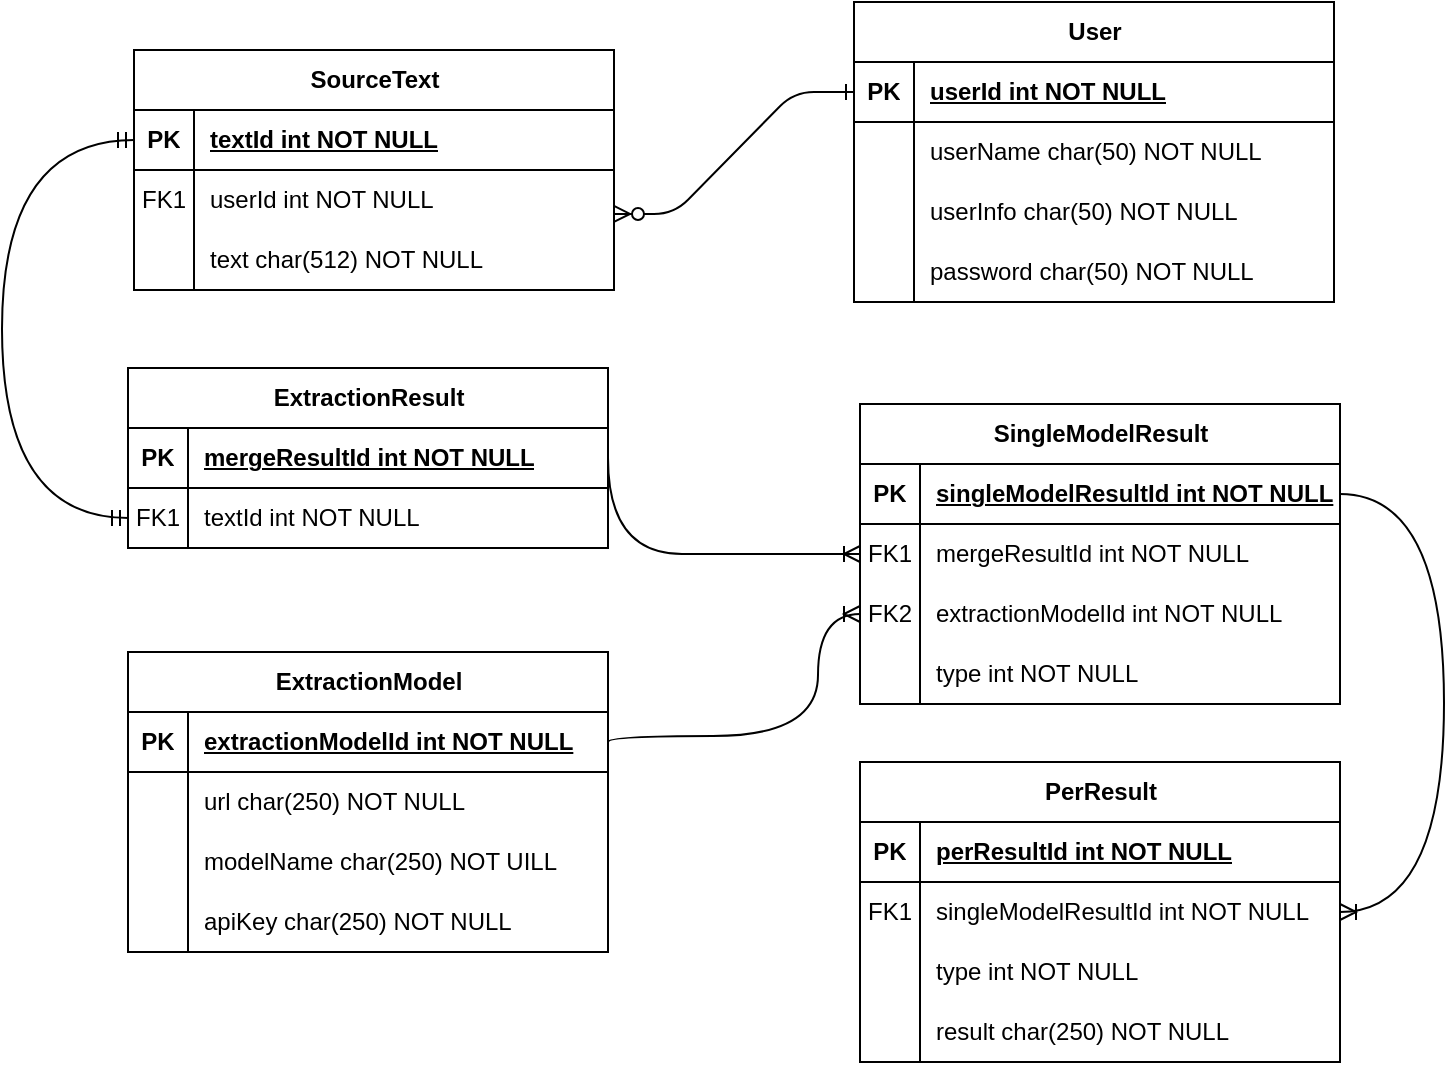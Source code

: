 <mxfile version="23.1.7" type="github">
  <diagram id="R2lEEEUBdFMjLlhIrx00" name="Page-1">
    <mxGraphModel dx="954" dy="240" grid="0" gridSize="10" guides="1" tooltips="1" connect="1" arrows="1" fold="1" page="0" pageScale="1" pageWidth="850" pageHeight="1100" math="0" shadow="0" extFonts="Permanent Marker^https://fonts.googleapis.com/css?family=Permanent+Marker">
      <root>
        <mxCell id="0" />
        <mxCell id="1" parent="0" />
        <mxCell id="FPrYflJ5EFvJqiZccxG8-12" value="User" style="shape=table;startSize=30;container=1;collapsible=1;childLayout=tableLayout;fixedRows=1;rowLines=0;fontStyle=1;align=center;resizeLast=1;html=1;" vertex="1" parent="1">
          <mxGeometry x="557" y="519" width="240" height="150" as="geometry">
            <mxRectangle x="260" y="420" width="70" height="30" as="alternateBounds" />
          </mxGeometry>
        </mxCell>
        <mxCell id="FPrYflJ5EFvJqiZccxG8-13" value="" style="shape=tableRow;horizontal=0;startSize=0;swimlaneHead=0;swimlaneBody=0;fillColor=none;collapsible=0;dropTarget=0;points=[[0,0.5],[1,0.5]];portConstraint=eastwest;top=0;left=0;right=0;bottom=1;" vertex="1" parent="FPrYflJ5EFvJqiZccxG8-12">
          <mxGeometry y="30" width="240" height="30" as="geometry" />
        </mxCell>
        <mxCell id="FPrYflJ5EFvJqiZccxG8-14" value="PK" style="shape=partialRectangle;connectable=0;fillColor=none;top=0;left=0;bottom=0;right=0;fontStyle=1;overflow=hidden;whiteSpace=wrap;html=1;" vertex="1" parent="FPrYflJ5EFvJqiZccxG8-13">
          <mxGeometry width="30" height="30" as="geometry">
            <mxRectangle width="30" height="30" as="alternateBounds" />
          </mxGeometry>
        </mxCell>
        <mxCell id="FPrYflJ5EFvJqiZccxG8-15" value="userId int NOT NULL" style="shape=partialRectangle;connectable=0;fillColor=none;top=0;left=0;bottom=0;right=0;align=left;spacingLeft=6;fontStyle=5;overflow=hidden;whiteSpace=wrap;html=1;" vertex="1" parent="FPrYflJ5EFvJqiZccxG8-13">
          <mxGeometry x="30" width="210" height="30" as="geometry">
            <mxRectangle width="210" height="30" as="alternateBounds" />
          </mxGeometry>
        </mxCell>
        <mxCell id="FPrYflJ5EFvJqiZccxG8-16" value="" style="shape=tableRow;horizontal=0;startSize=0;swimlaneHead=0;swimlaneBody=0;fillColor=none;collapsible=0;dropTarget=0;points=[[0,0.5],[1,0.5]];portConstraint=eastwest;top=0;left=0;right=0;bottom=0;" vertex="1" parent="FPrYflJ5EFvJqiZccxG8-12">
          <mxGeometry y="60" width="240" height="30" as="geometry" />
        </mxCell>
        <mxCell id="FPrYflJ5EFvJqiZccxG8-17" value="" style="shape=partialRectangle;connectable=0;fillColor=none;top=0;left=0;bottom=0;right=0;editable=1;overflow=hidden;whiteSpace=wrap;html=1;" vertex="1" parent="FPrYflJ5EFvJqiZccxG8-16">
          <mxGeometry width="30" height="30" as="geometry">
            <mxRectangle width="30" height="30" as="alternateBounds" />
          </mxGeometry>
        </mxCell>
        <mxCell id="FPrYflJ5EFvJqiZccxG8-18" value="userName char(50) NOT NULL" style="shape=partialRectangle;connectable=0;fillColor=none;top=0;left=0;bottom=0;right=0;align=left;spacingLeft=6;overflow=hidden;whiteSpace=wrap;html=1;" vertex="1" parent="FPrYflJ5EFvJqiZccxG8-16">
          <mxGeometry x="30" width="210" height="30" as="geometry">
            <mxRectangle width="210" height="30" as="alternateBounds" />
          </mxGeometry>
        </mxCell>
        <mxCell id="FPrYflJ5EFvJqiZccxG8-19" value="" style="shape=tableRow;horizontal=0;startSize=0;swimlaneHead=0;swimlaneBody=0;fillColor=none;collapsible=0;dropTarget=0;points=[[0,0.5],[1,0.5]];portConstraint=eastwest;top=0;left=0;right=0;bottom=0;" vertex="1" parent="FPrYflJ5EFvJqiZccxG8-12">
          <mxGeometry y="90" width="240" height="30" as="geometry" />
        </mxCell>
        <mxCell id="FPrYflJ5EFvJqiZccxG8-20" value="" style="shape=partialRectangle;connectable=0;fillColor=none;top=0;left=0;bottom=0;right=0;editable=1;overflow=hidden;whiteSpace=wrap;html=1;" vertex="1" parent="FPrYflJ5EFvJqiZccxG8-19">
          <mxGeometry width="30" height="30" as="geometry">
            <mxRectangle width="30" height="30" as="alternateBounds" />
          </mxGeometry>
        </mxCell>
        <mxCell id="FPrYflJ5EFvJqiZccxG8-21" value="userInfo char(50) NOT NULL" style="shape=partialRectangle;connectable=0;fillColor=none;top=0;left=0;bottom=0;right=0;align=left;spacingLeft=6;overflow=hidden;whiteSpace=wrap;html=1;" vertex="1" parent="FPrYflJ5EFvJqiZccxG8-19">
          <mxGeometry x="30" width="210" height="30" as="geometry">
            <mxRectangle width="210" height="30" as="alternateBounds" />
          </mxGeometry>
        </mxCell>
        <mxCell id="FPrYflJ5EFvJqiZccxG8-22" value="" style="shape=tableRow;horizontal=0;startSize=0;swimlaneHead=0;swimlaneBody=0;fillColor=none;collapsible=0;dropTarget=0;points=[[0,0.5],[1,0.5]];portConstraint=eastwest;top=0;left=0;right=0;bottom=0;" vertex="1" parent="FPrYflJ5EFvJqiZccxG8-12">
          <mxGeometry y="120" width="240" height="30" as="geometry" />
        </mxCell>
        <mxCell id="FPrYflJ5EFvJqiZccxG8-23" value="&lt;div&gt;&lt;br/&gt;&lt;/div&gt;" style="shape=partialRectangle;connectable=0;fillColor=none;top=0;left=0;bottom=0;right=0;editable=1;overflow=hidden;whiteSpace=wrap;html=1;" vertex="1" parent="FPrYflJ5EFvJqiZccxG8-22">
          <mxGeometry width="30" height="30" as="geometry">
            <mxRectangle width="30" height="30" as="alternateBounds" />
          </mxGeometry>
        </mxCell>
        <mxCell id="FPrYflJ5EFvJqiZccxG8-24" value="password char(50) NOT NULL" style="shape=partialRectangle;connectable=0;fillColor=none;top=0;left=0;bottom=0;right=0;align=left;spacingLeft=6;overflow=hidden;whiteSpace=wrap;html=1;" vertex="1" parent="FPrYflJ5EFvJqiZccxG8-22">
          <mxGeometry x="30" width="210" height="30" as="geometry">
            <mxRectangle width="210" height="30" as="alternateBounds" />
          </mxGeometry>
        </mxCell>
        <mxCell id="FPrYflJ5EFvJqiZccxG8-32" value="SourceText" style="shape=table;startSize=30;container=1;collapsible=1;childLayout=tableLayout;fixedRows=1;rowLines=0;fontStyle=1;align=center;resizeLast=1;html=1;" vertex="1" parent="1">
          <mxGeometry x="197" y="543" width="240" height="120" as="geometry">
            <mxRectangle x="260" y="420" width="70" height="30" as="alternateBounds" />
          </mxGeometry>
        </mxCell>
        <mxCell id="FPrYflJ5EFvJqiZccxG8-33" value="" style="shape=tableRow;horizontal=0;startSize=0;swimlaneHead=0;swimlaneBody=0;fillColor=none;collapsible=0;dropTarget=0;points=[[0,0.5],[1,0.5]];portConstraint=eastwest;top=0;left=0;right=0;bottom=1;" vertex="1" parent="FPrYflJ5EFvJqiZccxG8-32">
          <mxGeometry y="30" width="240" height="30" as="geometry" />
        </mxCell>
        <mxCell id="FPrYflJ5EFvJqiZccxG8-34" value="PK" style="shape=partialRectangle;connectable=0;fillColor=none;top=0;left=0;bottom=0;right=0;fontStyle=1;overflow=hidden;whiteSpace=wrap;html=1;" vertex="1" parent="FPrYflJ5EFvJqiZccxG8-33">
          <mxGeometry width="30" height="30" as="geometry">
            <mxRectangle width="30" height="30" as="alternateBounds" />
          </mxGeometry>
        </mxCell>
        <mxCell id="FPrYflJ5EFvJqiZccxG8-35" value="textId int NOT NULL" style="shape=partialRectangle;connectable=0;fillColor=none;top=0;left=0;bottom=0;right=0;align=left;spacingLeft=6;fontStyle=5;overflow=hidden;whiteSpace=wrap;html=1;" vertex="1" parent="FPrYflJ5EFvJqiZccxG8-33">
          <mxGeometry x="30" width="210" height="30" as="geometry">
            <mxRectangle width="210" height="30" as="alternateBounds" />
          </mxGeometry>
        </mxCell>
        <mxCell id="FPrYflJ5EFvJqiZccxG8-36" value="" style="shape=tableRow;horizontal=0;startSize=0;swimlaneHead=0;swimlaneBody=0;fillColor=none;collapsible=0;dropTarget=0;points=[[0,0.5],[1,0.5]];portConstraint=eastwest;top=0;left=0;right=0;bottom=0;" vertex="1" parent="FPrYflJ5EFvJqiZccxG8-32">
          <mxGeometry y="60" width="240" height="30" as="geometry" />
        </mxCell>
        <mxCell id="FPrYflJ5EFvJqiZccxG8-37" value="FK1" style="shape=partialRectangle;connectable=0;fillColor=none;top=0;left=0;bottom=0;right=0;editable=1;overflow=hidden;whiteSpace=wrap;html=1;" vertex="1" parent="FPrYflJ5EFvJqiZccxG8-36">
          <mxGeometry width="30" height="30" as="geometry">
            <mxRectangle width="30" height="30" as="alternateBounds" />
          </mxGeometry>
        </mxCell>
        <mxCell id="FPrYflJ5EFvJqiZccxG8-38" value="userId int NOT NULL" style="shape=partialRectangle;connectable=0;fillColor=none;top=0;left=0;bottom=0;right=0;align=left;spacingLeft=6;overflow=hidden;whiteSpace=wrap;html=1;" vertex="1" parent="FPrYflJ5EFvJqiZccxG8-36">
          <mxGeometry x="30" width="210" height="30" as="geometry">
            <mxRectangle width="210" height="30" as="alternateBounds" />
          </mxGeometry>
        </mxCell>
        <mxCell id="FPrYflJ5EFvJqiZccxG8-39" value="" style="shape=tableRow;horizontal=0;startSize=0;swimlaneHead=0;swimlaneBody=0;fillColor=none;collapsible=0;dropTarget=0;points=[[0,0.5],[1,0.5]];portConstraint=eastwest;top=0;left=0;right=0;bottom=0;" vertex="1" parent="FPrYflJ5EFvJqiZccxG8-32">
          <mxGeometry y="90" width="240" height="30" as="geometry" />
        </mxCell>
        <mxCell id="FPrYflJ5EFvJqiZccxG8-40" value="" style="shape=partialRectangle;connectable=0;fillColor=none;top=0;left=0;bottom=0;right=0;editable=1;overflow=hidden;whiteSpace=wrap;html=1;" vertex="1" parent="FPrYflJ5EFvJqiZccxG8-39">
          <mxGeometry width="30" height="30" as="geometry">
            <mxRectangle width="30" height="30" as="alternateBounds" />
          </mxGeometry>
        </mxCell>
        <mxCell id="FPrYflJ5EFvJqiZccxG8-41" value="text char(512) NOT NULL" style="shape=partialRectangle;connectable=0;fillColor=none;top=0;left=0;bottom=0;right=0;align=left;spacingLeft=6;overflow=hidden;whiteSpace=wrap;html=1;" vertex="1" parent="FPrYflJ5EFvJqiZccxG8-39">
          <mxGeometry x="30" width="210" height="30" as="geometry">
            <mxRectangle width="210" height="30" as="alternateBounds" />
          </mxGeometry>
        </mxCell>
        <mxCell id="FPrYflJ5EFvJqiZccxG8-45" value="ExtractionResult" style="shape=table;startSize=30;container=1;collapsible=1;childLayout=tableLayout;fixedRows=1;rowLines=0;fontStyle=1;align=center;resizeLast=1;html=1;" vertex="1" parent="1">
          <mxGeometry x="194" y="702" width="240" height="90" as="geometry">
            <mxRectangle x="260" y="420" width="70" height="30" as="alternateBounds" />
          </mxGeometry>
        </mxCell>
        <mxCell id="FPrYflJ5EFvJqiZccxG8-46" value="" style="shape=tableRow;horizontal=0;startSize=0;swimlaneHead=0;swimlaneBody=0;fillColor=none;collapsible=0;dropTarget=0;points=[[0,0.5],[1,0.5]];portConstraint=eastwest;top=0;left=0;right=0;bottom=1;" vertex="1" parent="FPrYflJ5EFvJqiZccxG8-45">
          <mxGeometry y="30" width="240" height="30" as="geometry" />
        </mxCell>
        <mxCell id="FPrYflJ5EFvJqiZccxG8-47" value="PK" style="shape=partialRectangle;connectable=0;fillColor=none;top=0;left=0;bottom=0;right=0;fontStyle=1;overflow=hidden;whiteSpace=wrap;html=1;" vertex="1" parent="FPrYflJ5EFvJqiZccxG8-46">
          <mxGeometry width="30" height="30" as="geometry">
            <mxRectangle width="30" height="30" as="alternateBounds" />
          </mxGeometry>
        </mxCell>
        <mxCell id="FPrYflJ5EFvJqiZccxG8-48" value="mergeResultId int NOT NULL" style="shape=partialRectangle;connectable=0;fillColor=none;top=0;left=0;bottom=0;right=0;align=left;spacingLeft=6;fontStyle=5;overflow=hidden;whiteSpace=wrap;html=1;" vertex="1" parent="FPrYflJ5EFvJqiZccxG8-46">
          <mxGeometry x="30" width="210" height="30" as="geometry">
            <mxRectangle width="210" height="30" as="alternateBounds" />
          </mxGeometry>
        </mxCell>
        <mxCell id="FPrYflJ5EFvJqiZccxG8-49" value="" style="shape=tableRow;horizontal=0;startSize=0;swimlaneHead=0;swimlaneBody=0;fillColor=none;collapsible=0;dropTarget=0;points=[[0,0.5],[1,0.5]];portConstraint=eastwest;top=0;left=0;right=0;bottom=0;" vertex="1" parent="FPrYflJ5EFvJqiZccxG8-45">
          <mxGeometry y="60" width="240" height="30" as="geometry" />
        </mxCell>
        <mxCell id="FPrYflJ5EFvJqiZccxG8-50" value="FK1" style="shape=partialRectangle;connectable=0;fillColor=none;top=0;left=0;bottom=0;right=0;editable=1;overflow=hidden;whiteSpace=wrap;html=1;" vertex="1" parent="FPrYflJ5EFvJqiZccxG8-49">
          <mxGeometry width="30" height="30" as="geometry">
            <mxRectangle width="30" height="30" as="alternateBounds" />
          </mxGeometry>
        </mxCell>
        <mxCell id="FPrYflJ5EFvJqiZccxG8-51" value="textId int NOT NULL" style="shape=partialRectangle;connectable=0;fillColor=none;top=0;left=0;bottom=0;right=0;align=left;spacingLeft=6;overflow=hidden;whiteSpace=wrap;html=1;" vertex="1" parent="FPrYflJ5EFvJqiZccxG8-49">
          <mxGeometry x="30" width="210" height="30" as="geometry">
            <mxRectangle width="210" height="30" as="alternateBounds" />
          </mxGeometry>
        </mxCell>
        <mxCell id="FPrYflJ5EFvJqiZccxG8-55" value="SingleModelResult" style="shape=table;startSize=30;container=1;collapsible=1;childLayout=tableLayout;fixedRows=1;rowLines=0;fontStyle=1;align=center;resizeLast=1;html=1;" vertex="1" parent="1">
          <mxGeometry x="560" y="720" width="240" height="150" as="geometry">
            <mxRectangle x="260" y="420" width="70" height="30" as="alternateBounds" />
          </mxGeometry>
        </mxCell>
        <mxCell id="FPrYflJ5EFvJqiZccxG8-56" value="" style="shape=tableRow;horizontal=0;startSize=0;swimlaneHead=0;swimlaneBody=0;fillColor=none;collapsible=0;dropTarget=0;points=[[0,0.5],[1,0.5]];portConstraint=eastwest;top=0;left=0;right=0;bottom=1;" vertex="1" parent="FPrYflJ5EFvJqiZccxG8-55">
          <mxGeometry y="30" width="240" height="30" as="geometry" />
        </mxCell>
        <mxCell id="FPrYflJ5EFvJqiZccxG8-57" value="PK" style="shape=partialRectangle;connectable=0;fillColor=none;top=0;left=0;bottom=0;right=0;fontStyle=1;overflow=hidden;whiteSpace=wrap;html=1;" vertex="1" parent="FPrYflJ5EFvJqiZccxG8-56">
          <mxGeometry width="30" height="30" as="geometry">
            <mxRectangle width="30" height="30" as="alternateBounds" />
          </mxGeometry>
        </mxCell>
        <mxCell id="FPrYflJ5EFvJqiZccxG8-58" value="singleModelResultId int NOT NULL" style="shape=partialRectangle;connectable=0;fillColor=none;top=0;left=0;bottom=0;right=0;align=left;spacingLeft=6;fontStyle=5;overflow=hidden;whiteSpace=wrap;html=1;" vertex="1" parent="FPrYflJ5EFvJqiZccxG8-56">
          <mxGeometry x="30" width="210" height="30" as="geometry">
            <mxRectangle width="210" height="30" as="alternateBounds" />
          </mxGeometry>
        </mxCell>
        <mxCell id="FPrYflJ5EFvJqiZccxG8-59" value="" style="shape=tableRow;horizontal=0;startSize=0;swimlaneHead=0;swimlaneBody=0;fillColor=none;collapsible=0;dropTarget=0;points=[[0,0.5],[1,0.5]];portConstraint=eastwest;top=0;left=0;right=0;bottom=0;" vertex="1" parent="FPrYflJ5EFvJqiZccxG8-55">
          <mxGeometry y="60" width="240" height="30" as="geometry" />
        </mxCell>
        <mxCell id="FPrYflJ5EFvJqiZccxG8-60" value="FK1" style="shape=partialRectangle;connectable=0;fillColor=none;top=0;left=0;bottom=0;right=0;editable=1;overflow=hidden;whiteSpace=wrap;html=1;" vertex="1" parent="FPrYflJ5EFvJqiZccxG8-59">
          <mxGeometry width="30" height="30" as="geometry">
            <mxRectangle width="30" height="30" as="alternateBounds" />
          </mxGeometry>
        </mxCell>
        <mxCell id="FPrYflJ5EFvJqiZccxG8-61" value="mergeResultId int NOT NULL" style="shape=partialRectangle;connectable=0;fillColor=none;top=0;left=0;bottom=0;right=0;align=left;spacingLeft=6;overflow=hidden;whiteSpace=wrap;html=1;" vertex="1" parent="FPrYflJ5EFvJqiZccxG8-59">
          <mxGeometry x="30" width="210" height="30" as="geometry">
            <mxRectangle width="210" height="30" as="alternateBounds" />
          </mxGeometry>
        </mxCell>
        <mxCell id="FPrYflJ5EFvJqiZccxG8-94" style="shape=tableRow;horizontal=0;startSize=0;swimlaneHead=0;swimlaneBody=0;fillColor=none;collapsible=0;dropTarget=0;points=[[0,0.5],[1,0.5]];portConstraint=eastwest;top=0;left=0;right=0;bottom=0;" vertex="1" parent="FPrYflJ5EFvJqiZccxG8-55">
          <mxGeometry y="90" width="240" height="30" as="geometry" />
        </mxCell>
        <mxCell id="FPrYflJ5EFvJqiZccxG8-95" value="FK2" style="shape=partialRectangle;connectable=0;fillColor=none;top=0;left=0;bottom=0;right=0;editable=1;overflow=hidden;whiteSpace=wrap;html=1;" vertex="1" parent="FPrYflJ5EFvJqiZccxG8-94">
          <mxGeometry width="30" height="30" as="geometry">
            <mxRectangle width="30" height="30" as="alternateBounds" />
          </mxGeometry>
        </mxCell>
        <mxCell id="FPrYflJ5EFvJqiZccxG8-96" value="extractionModelId int NOT NULL" style="shape=partialRectangle;connectable=0;fillColor=none;top=0;left=0;bottom=0;right=0;align=left;spacingLeft=6;overflow=hidden;whiteSpace=wrap;html=1;" vertex="1" parent="FPrYflJ5EFvJqiZccxG8-94">
          <mxGeometry x="30" width="210" height="30" as="geometry">
            <mxRectangle width="210" height="30" as="alternateBounds" />
          </mxGeometry>
        </mxCell>
        <mxCell id="FPrYflJ5EFvJqiZccxG8-91" style="shape=tableRow;horizontal=0;startSize=0;swimlaneHead=0;swimlaneBody=0;fillColor=none;collapsible=0;dropTarget=0;points=[[0,0.5],[1,0.5]];portConstraint=eastwest;top=0;left=0;right=0;bottom=0;" vertex="1" parent="FPrYflJ5EFvJqiZccxG8-55">
          <mxGeometry y="120" width="240" height="30" as="geometry" />
        </mxCell>
        <mxCell id="FPrYflJ5EFvJqiZccxG8-92" style="shape=partialRectangle;connectable=0;fillColor=none;top=0;left=0;bottom=0;right=0;editable=1;overflow=hidden;whiteSpace=wrap;html=1;" vertex="1" parent="FPrYflJ5EFvJqiZccxG8-91">
          <mxGeometry width="30" height="30" as="geometry">
            <mxRectangle width="30" height="30" as="alternateBounds" />
          </mxGeometry>
        </mxCell>
        <mxCell id="FPrYflJ5EFvJqiZccxG8-93" value="type int NOT NULL" style="shape=partialRectangle;connectable=0;fillColor=none;top=0;left=0;bottom=0;right=0;align=left;spacingLeft=6;overflow=hidden;whiteSpace=wrap;html=1;" vertex="1" parent="FPrYflJ5EFvJqiZccxG8-91">
          <mxGeometry x="30" width="210" height="30" as="geometry">
            <mxRectangle width="210" height="30" as="alternateBounds" />
          </mxGeometry>
        </mxCell>
        <mxCell id="FPrYflJ5EFvJqiZccxG8-65" value="PerResult" style="shape=table;startSize=30;container=1;collapsible=1;childLayout=tableLayout;fixedRows=1;rowLines=0;fontStyle=1;align=center;resizeLast=1;html=1;" vertex="1" parent="1">
          <mxGeometry x="560" y="899" width="240" height="150" as="geometry">
            <mxRectangle x="260" y="420" width="70" height="30" as="alternateBounds" />
          </mxGeometry>
        </mxCell>
        <mxCell id="FPrYflJ5EFvJqiZccxG8-66" value="" style="shape=tableRow;horizontal=0;startSize=0;swimlaneHead=0;swimlaneBody=0;fillColor=none;collapsible=0;dropTarget=0;points=[[0,0.5],[1,0.5]];portConstraint=eastwest;top=0;left=0;right=0;bottom=1;" vertex="1" parent="FPrYflJ5EFvJqiZccxG8-65">
          <mxGeometry y="30" width="240" height="30" as="geometry" />
        </mxCell>
        <mxCell id="FPrYflJ5EFvJqiZccxG8-67" value="PK" style="shape=partialRectangle;connectable=0;fillColor=none;top=0;left=0;bottom=0;right=0;fontStyle=1;overflow=hidden;whiteSpace=wrap;html=1;" vertex="1" parent="FPrYflJ5EFvJqiZccxG8-66">
          <mxGeometry width="30" height="30" as="geometry">
            <mxRectangle width="30" height="30" as="alternateBounds" />
          </mxGeometry>
        </mxCell>
        <mxCell id="FPrYflJ5EFvJqiZccxG8-68" value="perResultId int NOT NULL" style="shape=partialRectangle;connectable=0;fillColor=none;top=0;left=0;bottom=0;right=0;align=left;spacingLeft=6;fontStyle=5;overflow=hidden;whiteSpace=wrap;html=1;" vertex="1" parent="FPrYflJ5EFvJqiZccxG8-66">
          <mxGeometry x="30" width="210" height="30" as="geometry">
            <mxRectangle width="210" height="30" as="alternateBounds" />
          </mxGeometry>
        </mxCell>
        <mxCell id="FPrYflJ5EFvJqiZccxG8-69" value="" style="shape=tableRow;horizontal=0;startSize=0;swimlaneHead=0;swimlaneBody=0;fillColor=none;collapsible=0;dropTarget=0;points=[[0,0.5],[1,0.5]];portConstraint=eastwest;top=0;left=0;right=0;bottom=0;" vertex="1" parent="FPrYflJ5EFvJqiZccxG8-65">
          <mxGeometry y="60" width="240" height="30" as="geometry" />
        </mxCell>
        <mxCell id="FPrYflJ5EFvJqiZccxG8-70" value="FK1" style="shape=partialRectangle;connectable=0;fillColor=none;top=0;left=0;bottom=0;right=0;editable=1;overflow=hidden;whiteSpace=wrap;html=1;" vertex="1" parent="FPrYflJ5EFvJqiZccxG8-69">
          <mxGeometry width="30" height="30" as="geometry">
            <mxRectangle width="30" height="30" as="alternateBounds" />
          </mxGeometry>
        </mxCell>
        <mxCell id="FPrYflJ5EFvJqiZccxG8-71" value="singleModelResultId int NOT NULL" style="shape=partialRectangle;connectable=0;fillColor=none;top=0;left=0;bottom=0;right=0;align=left;spacingLeft=6;overflow=hidden;whiteSpace=wrap;html=1;" vertex="1" parent="FPrYflJ5EFvJqiZccxG8-69">
          <mxGeometry x="30" width="210" height="30" as="geometry">
            <mxRectangle width="210" height="30" as="alternateBounds" />
          </mxGeometry>
        </mxCell>
        <mxCell id="FPrYflJ5EFvJqiZccxG8-72" value="" style="shape=tableRow;horizontal=0;startSize=0;swimlaneHead=0;swimlaneBody=0;fillColor=none;collapsible=0;dropTarget=0;points=[[0,0.5],[1,0.5]];portConstraint=eastwest;top=0;left=0;right=0;bottom=0;" vertex="1" parent="FPrYflJ5EFvJqiZccxG8-65">
          <mxGeometry y="90" width="240" height="30" as="geometry" />
        </mxCell>
        <mxCell id="FPrYflJ5EFvJqiZccxG8-73" value="" style="shape=partialRectangle;connectable=0;fillColor=none;top=0;left=0;bottom=0;right=0;editable=1;overflow=hidden;whiteSpace=wrap;html=1;" vertex="1" parent="FPrYflJ5EFvJqiZccxG8-72">
          <mxGeometry width="30" height="30" as="geometry">
            <mxRectangle width="30" height="30" as="alternateBounds" />
          </mxGeometry>
        </mxCell>
        <mxCell id="FPrYflJ5EFvJqiZccxG8-74" value="type int NOT NULL" style="shape=partialRectangle;connectable=0;fillColor=none;top=0;left=0;bottom=0;right=0;align=left;spacingLeft=6;overflow=hidden;whiteSpace=wrap;html=1;" vertex="1" parent="FPrYflJ5EFvJqiZccxG8-72">
          <mxGeometry x="30" width="210" height="30" as="geometry">
            <mxRectangle width="210" height="30" as="alternateBounds" />
          </mxGeometry>
        </mxCell>
        <mxCell id="FPrYflJ5EFvJqiZccxG8-97" style="shape=tableRow;horizontal=0;startSize=0;swimlaneHead=0;swimlaneBody=0;fillColor=none;collapsible=0;dropTarget=0;points=[[0,0.5],[1,0.5]];portConstraint=eastwest;top=0;left=0;right=0;bottom=0;" vertex="1" parent="FPrYflJ5EFvJqiZccxG8-65">
          <mxGeometry y="120" width="240" height="30" as="geometry" />
        </mxCell>
        <mxCell id="FPrYflJ5EFvJqiZccxG8-98" style="shape=partialRectangle;connectable=0;fillColor=none;top=0;left=0;bottom=0;right=0;editable=1;overflow=hidden;whiteSpace=wrap;html=1;" vertex="1" parent="FPrYflJ5EFvJqiZccxG8-97">
          <mxGeometry width="30" height="30" as="geometry">
            <mxRectangle width="30" height="30" as="alternateBounds" />
          </mxGeometry>
        </mxCell>
        <mxCell id="FPrYflJ5EFvJqiZccxG8-99" value="result char(250) NOT NULL" style="shape=partialRectangle;connectable=0;fillColor=none;top=0;left=0;bottom=0;right=0;align=left;spacingLeft=6;overflow=hidden;whiteSpace=wrap;html=1;" vertex="1" parent="FPrYflJ5EFvJqiZccxG8-97">
          <mxGeometry x="30" width="210" height="30" as="geometry">
            <mxRectangle width="210" height="30" as="alternateBounds" />
          </mxGeometry>
        </mxCell>
        <mxCell id="FPrYflJ5EFvJqiZccxG8-78" value="ExtractionModel" style="shape=table;startSize=30;container=1;collapsible=1;childLayout=tableLayout;fixedRows=1;rowLines=0;fontStyle=1;align=center;resizeLast=1;html=1;" vertex="1" parent="1">
          <mxGeometry x="194" y="844" width="240" height="150" as="geometry">
            <mxRectangle x="260" y="420" width="70" height="30" as="alternateBounds" />
          </mxGeometry>
        </mxCell>
        <mxCell id="FPrYflJ5EFvJqiZccxG8-79" value="" style="shape=tableRow;horizontal=0;startSize=0;swimlaneHead=0;swimlaneBody=0;fillColor=none;collapsible=0;dropTarget=0;points=[[0,0.5],[1,0.5]];portConstraint=eastwest;top=0;left=0;right=0;bottom=1;" vertex="1" parent="FPrYflJ5EFvJqiZccxG8-78">
          <mxGeometry y="30" width="240" height="30" as="geometry" />
        </mxCell>
        <mxCell id="FPrYflJ5EFvJqiZccxG8-80" value="PK" style="shape=partialRectangle;connectable=0;fillColor=none;top=0;left=0;bottom=0;right=0;fontStyle=1;overflow=hidden;whiteSpace=wrap;html=1;" vertex="1" parent="FPrYflJ5EFvJqiZccxG8-79">
          <mxGeometry width="30" height="30" as="geometry">
            <mxRectangle width="30" height="30" as="alternateBounds" />
          </mxGeometry>
        </mxCell>
        <mxCell id="FPrYflJ5EFvJqiZccxG8-81" value="extractionModelId int NOT NULL" style="shape=partialRectangle;connectable=0;fillColor=none;top=0;left=0;bottom=0;right=0;align=left;spacingLeft=6;fontStyle=5;overflow=hidden;whiteSpace=wrap;html=1;" vertex="1" parent="FPrYflJ5EFvJqiZccxG8-79">
          <mxGeometry x="30" width="210" height="30" as="geometry">
            <mxRectangle width="210" height="30" as="alternateBounds" />
          </mxGeometry>
        </mxCell>
        <mxCell id="FPrYflJ5EFvJqiZccxG8-82" value="" style="shape=tableRow;horizontal=0;startSize=0;swimlaneHead=0;swimlaneBody=0;fillColor=none;collapsible=0;dropTarget=0;points=[[0,0.5],[1,0.5]];portConstraint=eastwest;top=0;left=0;right=0;bottom=0;" vertex="1" parent="FPrYflJ5EFvJqiZccxG8-78">
          <mxGeometry y="60" width="240" height="30" as="geometry" />
        </mxCell>
        <mxCell id="FPrYflJ5EFvJqiZccxG8-83" value="" style="shape=partialRectangle;connectable=0;fillColor=none;top=0;left=0;bottom=0;right=0;editable=1;overflow=hidden;whiteSpace=wrap;html=1;" vertex="1" parent="FPrYflJ5EFvJqiZccxG8-82">
          <mxGeometry width="30" height="30" as="geometry">
            <mxRectangle width="30" height="30" as="alternateBounds" />
          </mxGeometry>
        </mxCell>
        <mxCell id="FPrYflJ5EFvJqiZccxG8-84" value="url char(250) NOT NULL" style="shape=partialRectangle;connectable=0;fillColor=none;top=0;left=0;bottom=0;right=0;align=left;spacingLeft=6;overflow=hidden;whiteSpace=wrap;html=1;" vertex="1" parent="FPrYflJ5EFvJqiZccxG8-82">
          <mxGeometry x="30" width="210" height="30" as="geometry">
            <mxRectangle width="210" height="30" as="alternateBounds" />
          </mxGeometry>
        </mxCell>
        <mxCell id="FPrYflJ5EFvJqiZccxG8-85" value="" style="shape=tableRow;horizontal=0;startSize=0;swimlaneHead=0;swimlaneBody=0;fillColor=none;collapsible=0;dropTarget=0;points=[[0,0.5],[1,0.5]];portConstraint=eastwest;top=0;left=0;right=0;bottom=0;" vertex="1" parent="FPrYflJ5EFvJqiZccxG8-78">
          <mxGeometry y="90" width="240" height="30" as="geometry" />
        </mxCell>
        <mxCell id="FPrYflJ5EFvJqiZccxG8-86" value="" style="shape=partialRectangle;connectable=0;fillColor=none;top=0;left=0;bottom=0;right=0;editable=1;overflow=hidden;whiteSpace=wrap;html=1;" vertex="1" parent="FPrYflJ5EFvJqiZccxG8-85">
          <mxGeometry width="30" height="30" as="geometry">
            <mxRectangle width="30" height="30" as="alternateBounds" />
          </mxGeometry>
        </mxCell>
        <mxCell id="FPrYflJ5EFvJqiZccxG8-87" value="modelName char(250) NOT UILL" style="shape=partialRectangle;connectable=0;fillColor=none;top=0;left=0;bottom=0;right=0;align=left;spacingLeft=6;overflow=hidden;whiteSpace=wrap;html=1;" vertex="1" parent="FPrYflJ5EFvJqiZccxG8-85">
          <mxGeometry x="30" width="210" height="30" as="geometry">
            <mxRectangle width="210" height="30" as="alternateBounds" />
          </mxGeometry>
        </mxCell>
        <mxCell id="FPrYflJ5EFvJqiZccxG8-88" style="shape=tableRow;horizontal=0;startSize=0;swimlaneHead=0;swimlaneBody=0;fillColor=none;collapsible=0;dropTarget=0;points=[[0,0.5],[1,0.5]];portConstraint=eastwest;top=0;left=0;right=0;bottom=0;" vertex="1" parent="FPrYflJ5EFvJqiZccxG8-78">
          <mxGeometry y="120" width="240" height="30" as="geometry" />
        </mxCell>
        <mxCell id="FPrYflJ5EFvJqiZccxG8-89" style="shape=partialRectangle;connectable=0;fillColor=none;top=0;left=0;bottom=0;right=0;editable=1;overflow=hidden;whiteSpace=wrap;html=1;" vertex="1" parent="FPrYflJ5EFvJqiZccxG8-88">
          <mxGeometry width="30" height="30" as="geometry">
            <mxRectangle width="30" height="30" as="alternateBounds" />
          </mxGeometry>
        </mxCell>
        <mxCell id="FPrYflJ5EFvJqiZccxG8-90" value="apiKey char(250) NOT NULL" style="shape=partialRectangle;connectable=0;fillColor=none;top=0;left=0;bottom=0;right=0;align=left;spacingLeft=6;overflow=hidden;whiteSpace=wrap;html=1;" vertex="1" parent="FPrYflJ5EFvJqiZccxG8-88">
          <mxGeometry x="30" width="210" height="30" as="geometry">
            <mxRectangle width="210" height="30" as="alternateBounds" />
          </mxGeometry>
        </mxCell>
        <mxCell id="FPrYflJ5EFvJqiZccxG8-107" value="" style="edgeStyle=orthogonalEdgeStyle;fontSize=12;html=1;endArrow=ERmandOne;startArrow=ERmandOne;rounded=0;exitX=0;exitY=0.5;exitDx=0;exitDy=0;entryX=0;entryY=0.5;entryDx=0;entryDy=0;curved=1;" edge="1" parent="1" source="FPrYflJ5EFvJqiZccxG8-49" target="FPrYflJ5EFvJqiZccxG8-33">
          <mxGeometry width="100" height="100" relative="1" as="geometry">
            <mxPoint x="36" y="726" as="sourcePoint" />
            <mxPoint x="136" y="626" as="targetPoint" />
            <Array as="points">
              <mxPoint x="131" y="777" />
              <mxPoint x="131" y="588" />
            </Array>
          </mxGeometry>
        </mxCell>
        <mxCell id="FPrYflJ5EFvJqiZccxG8-109" value="" style="edgeStyle=entityRelationEdgeStyle;endArrow=ERzeroToMany;startArrow=ERone;endFill=1;startFill=0;entryX=1;entryY=0.733;entryDx=0;entryDy=0;entryPerimeter=0;exitX=0;exitY=0.5;exitDx=0;exitDy=0;" edge="1" parent="1" source="FPrYflJ5EFvJqiZccxG8-13" target="FPrYflJ5EFvJqiZccxG8-36">
          <mxGeometry width="100" height="100" relative="1" as="geometry">
            <mxPoint x="477" y="468" as="sourcePoint" />
            <mxPoint x="579" y="417" as="targetPoint" />
            <Array as="points">
              <mxPoint x="634" y="688" />
              <mxPoint x="530" y="316" />
              <mxPoint x="563" y="507" />
              <mxPoint x="568" y="434" />
            </Array>
          </mxGeometry>
        </mxCell>
        <mxCell id="FPrYflJ5EFvJqiZccxG8-110" value="" style="edgeStyle=orthogonalEdgeStyle;fontSize=12;html=1;endArrow=ERoneToMany;rounded=0;curved=1;entryX=1;entryY=0.5;entryDx=0;entryDy=0;exitX=1;exitY=0.5;exitDx=0;exitDy=0;" edge="1" parent="1" source="FPrYflJ5EFvJqiZccxG8-56" target="FPrYflJ5EFvJqiZccxG8-69">
          <mxGeometry width="100" height="100" relative="1" as="geometry">
            <mxPoint x="745" y="1115" as="sourcePoint" />
            <mxPoint x="845" y="1015" as="targetPoint" />
            <Array as="points">
              <mxPoint x="852" y="765" />
              <mxPoint x="852" y="974" />
            </Array>
          </mxGeometry>
        </mxCell>
        <mxCell id="FPrYflJ5EFvJqiZccxG8-111" value="" style="edgeStyle=orthogonalEdgeStyle;fontSize=12;html=1;endArrow=ERoneToMany;rounded=0;curved=1;entryX=0;entryY=0.5;entryDx=0;entryDy=0;exitX=1;exitY=0.5;exitDx=0;exitDy=0;" edge="1" parent="1" source="FPrYflJ5EFvJqiZccxG8-46" target="FPrYflJ5EFvJqiZccxG8-59">
          <mxGeometry width="100" height="100" relative="1" as="geometry">
            <mxPoint x="456" y="927" as="sourcePoint" />
            <mxPoint x="456" y="1136" as="targetPoint" />
            <Array as="points">
              <mxPoint x="434" y="795" />
              <mxPoint x="508" y="795" />
              <mxPoint x="508" y="795" />
            </Array>
          </mxGeometry>
        </mxCell>
        <mxCell id="FPrYflJ5EFvJqiZccxG8-112" value="" style="edgeStyle=orthogonalEdgeStyle;fontSize=12;html=1;endArrow=ERoneToMany;rounded=0;curved=1;entryX=0;entryY=0.5;entryDx=0;entryDy=0;exitX=1;exitY=0.5;exitDx=0;exitDy=0;" edge="1" parent="1" source="FPrYflJ5EFvJqiZccxG8-79" target="FPrYflJ5EFvJqiZccxG8-94">
          <mxGeometry width="100" height="100" relative="1" as="geometry">
            <mxPoint x="458" y="975" as="sourcePoint" />
            <mxPoint x="458" y="1184" as="targetPoint" />
            <Array as="points">
              <mxPoint x="434" y="886" />
              <mxPoint x="539" y="886" />
              <mxPoint x="539" y="825" />
            </Array>
          </mxGeometry>
        </mxCell>
      </root>
    </mxGraphModel>
  </diagram>
</mxfile>
